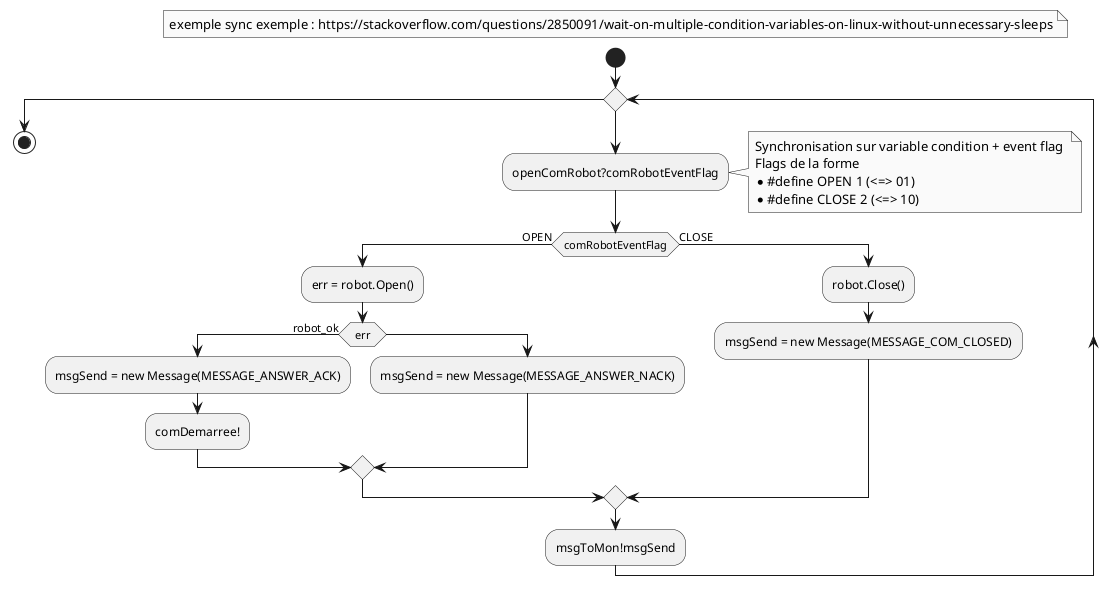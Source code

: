 @startuml th_com_robot

skinparam monochrome true
floating note : exemple sync exemple : https://stackoverflow.com/questions/2850091/wait-on-multiple-condition-variables-on-linux-without-unnecessary-sleeps
start

while( )
    :openComRobot?comRobotEventFlag;
    note right
        Synchronisation sur variable condition + event flag 
        Flags de la forme 
        * #define OPEN 1 (<=> 01)
        * #define CLOSE 2 (<=> 10)
    end note
    if (comRobotEventFlag) then (OPEN)
    :err = robot.Open();
        if (err) then (robot_ok)
        :msgSend = new Message(MESSAGE_ANSWER_ACK);
        :comDemarree!;
        else
            :msgSend = new Message(MESSAGE_ANSWER_NACK);
        endif
    else (CLOSE)
        :robot.Close();
        :msgSend = new Message(MESSAGE_COM_CLOSED);
        'Check message type
    endif
    :msgToMon!msgSend;
endwhile
stop
@enduml
